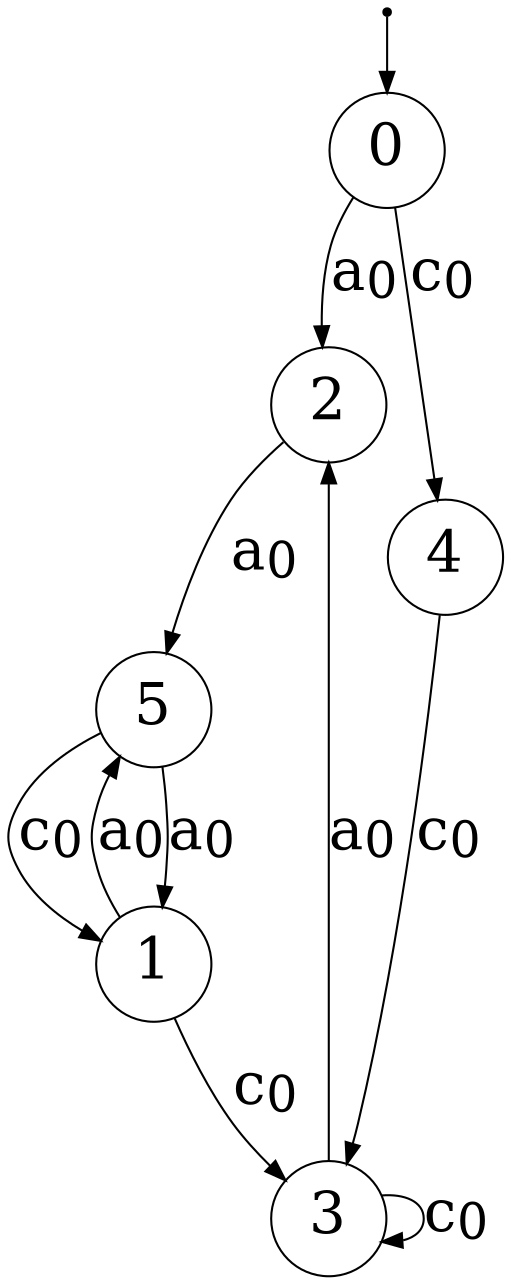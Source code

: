 digraph G {
"n0"[label= <0> shape=circle color="black" style=wedged fillcolor="white" style=filled fontsize="28"];
"ArbitraryUnusedNameNoWorriesJustGrooving1"[fontSize=1 shape=point];
"n1"[label= <1> shape=circle color="black" style=wedged fillcolor="white" style=filled fontsize="28"];
"n2"[label= <2> shape=circle color="black" style=wedged fillcolor="white" style=filled fontsize="28"];
"n3"[label= <3> shape=circle color="black" style=wedged fillcolor="white" style=filled fontsize="28"];
"n4"[label= <4> shape=circle color="black" style=wedged fillcolor="white" style=filled fontsize="28"];
"n5"[label= <5> shape=circle color="black" style=wedged fillcolor="white" style=filled fontsize="28"];
{"ArbitraryUnusedNameNoWorriesJustGrooving1"}->{"n0"};
{"n0"}->{"n2"}[label = <a<sub>0</sub>> color="black" arrowhead="normal" style="" fontsize="28"];
{"n0"}->{"n4"}[label = <c<sub>0</sub>> color="black" arrowhead="normal" style="" fontsize="28"];
{"n1"}->{"n3"}[label = <c<sub>0</sub>> color="black" arrowhead="normal" style="" fontsize="28"];
{"n1"}->{"n5"}[label = <a<sub>0</sub>> color="black" arrowhead="normal" style="" fontsize="28"];
{"n2"}->{"n5"}[label = <a<sub>0</sub>> color="black" arrowhead="normal" style="" fontsize="28"];
{"n3"}->{"n2"}[label = <a<sub>0</sub>> color="black" arrowhead="normal" style="" fontsize="28"];
{"n3"}->{"n3"}[label = <c<sub>0</sub>> color="black" arrowhead="normal" style="" fontsize="28"];
{"n4"}->{"n3"}[label = <c<sub>0</sub>> color="black" arrowhead="normal" style="" fontsize="28"];
{"n5"}->{"n1"}[label = <a<sub>0</sub>> color="black" arrowhead="normal" style="" fontsize="28"];
{"n5"}->{"n1"}[label = <c<sub>0</sub>> color="black" arrowhead="normal" style="" fontsize="28"];
}
